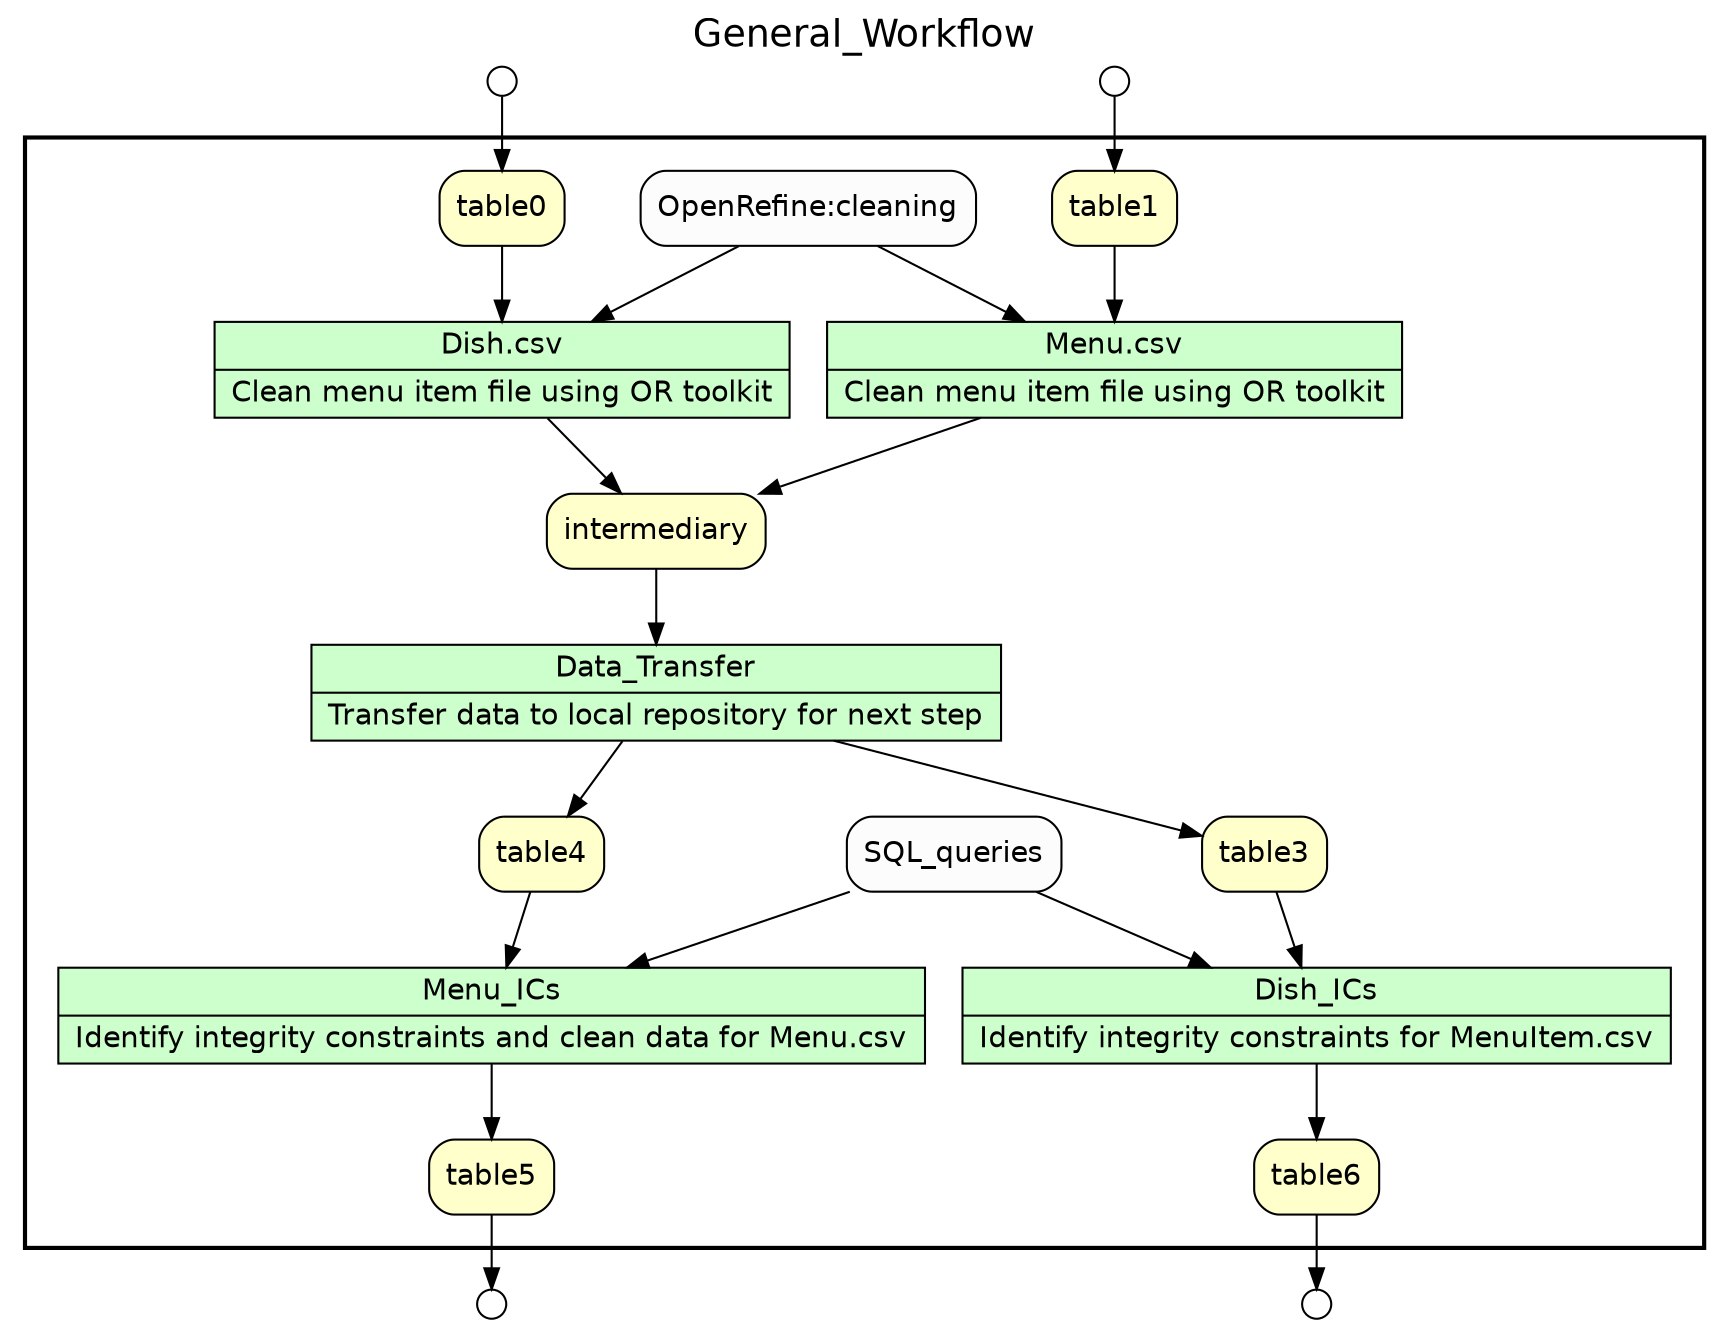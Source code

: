 
/* Start of top-level graph */
digraph Workflow {
rankdir=TB

/* Title for graph */
fontname=Helvetica; fontsize=18; labelloc=t
label=General_Workflow

/* Start of double cluster for drawing box around nodes in workflow */
subgraph cluster_workflow_box_outer { label=""; color=black; penwidth=2
subgraph cluster_workflow_box_inner { label=""; penwidth=0

/* Style for nodes representing atomic programs in workflow */
node[shape=box style=filled fillcolor="#CCFFCC" peripheries=1 fontname=Helvetica]

/* Nodes representing atomic programs in workflow */
"Dish.csv" [shape=record rankdir=LR label="{<f0> Dish.csv |<f1> Clean menu item file using OR toolkit}"];
"Menu.csv" [shape=record rankdir=LR label="{<f0> Menu.csv |<f1> Clean menu item file using OR toolkit}"];
Data_Transfer [shape=record rankdir=LR label="{<f0> Data_Transfer |<f1> Transfer data to local repository for next step}"];
Dish_ICs [shape=record rankdir=LR label="{<f0> Dish_ICs |<f1> Identify integrity constraints for MenuItem.csv}"];
Menu_ICs [shape=record rankdir=LR label="{<f0> Menu_ICs |<f1> Identify integrity constraints and clean data for Menu.csv}"];

/* Style for nodes representing non-parameter data channels in workflow */
node[shape=box style="rounded,filled" fillcolor="#FFFFCC" peripheries=1 fontname=Helvetica]

/* Nodes for non-parameter data channels in workflow */
table5
table6
table0
table1
intermediary
table3
table4

/* Style for nodes representing parameter channels in workflow */
node[shape=box style="rounded,filled" fillcolor="#FCFCFC" peripheries=1 fontname=Helvetica]

/* Nodes representing parameter channels in workflow */

/* Edges representing connections between programs and channels */
"Dish.csv" -> intermediary
"OpenRefine:cleaning" -> "Dish.csv"
table0 -> "Dish.csv"
"Menu.csv" -> intermediary
"OpenRefine:cleaning" -> "Menu.csv"
table1 -> "Menu.csv"
Data_Transfer -> table3
Data_Transfer -> table4
intermediary -> Data_Transfer
Dish_ICs -> table6
SQL_queries -> Dish_ICs
table3 -> Dish_ICs
Menu_ICs -> table5
SQL_queries -> Menu_ICs
table4 -> Menu_ICs

/* End of double cluster for drawing box around nodes in workflow */
}}

/* Style for nodes representing workflow input ports */
node[shape=circle style="rounded,filled" fillcolor="#FFFFFF" peripheries=1 fontname=Helvetica width=0.2]

/* Nodes representing workflow input ports */
table0_input_port [label=""]
table1_input_port [label=""]

/* Style for nodes representing workflow output ports */
node[shape=circle style="rounded,filled" fillcolor="#FFFFFF" peripheries=1 fontname=Helvetica width=0.2]

/* Nodes representing workflow output ports */
table5_output_port [label=""]
table6_output_port [label=""]

/* Edges from input ports to channels */
table0_input_port -> table0
table1_input_port -> table1

/* Edges from channels to output ports */
table5 -> table5_output_port
table6 -> table6_output_port

/* End of top-level graph */
}
